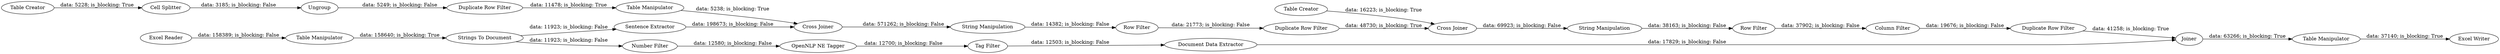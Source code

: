 digraph {
	"-3369799509285278059_43" [label="Number Filter"]
	"-3369799509285278059_33" [label="Tag Filter"]
	"-3369799509285278059_42" [label="Table Manipulator"]
	"-3369799509285278059_41" [label=Joiner]
	"-3369799509285278059_8" [label="String Manipulation"]
	"-3369799509285278059_27" [label="Table Manipulator"]
	"-3369799509285278059_1" [label="Excel Reader"]
	"-3369799509285278059_32" [label="OpenNLP NE Tagger"]
	"-3369799509285278059_14" [label="Row Filter"]
	"-3369799509285278059_15" [label="Column Filter"]
	"-3369799509285278059_10" [label="Row Filter"]
	"-3369799509285278059_2" [label="Table Manipulator"]
	"-3369799509285278059_19" [label="Cell Splitter"]
	"-3369799509285278059_46" [label="Document Data Extractor"]
	"-3369799509285278059_11" [label="Table Creator"]
	"-3369799509285278059_5" [label="Table Creator"]
	"-3369799509285278059_13" [label="String Manipulation"]
	"-3369799509285278059_16" [label="Duplicate Row Filter"]
	"-3369799509285278059_31" [label="Strings To Document"]
	"-3369799509285278059_20" [label=Ungroup]
	"-3369799509285278059_47" [label="Sentence Extractor"]
	"-3369799509285278059_18" [label="Excel Writer"]
	"-3369799509285278059_21" [label="Duplicate Row Filter"]
	"-3369799509285278059_12" [label="Cross Joiner"]
	"-3369799509285278059_7" [label="Cross Joiner"]
	"-3369799509285278059_44" [label="Duplicate Row Filter"]
	"-3369799509285278059_21" -> "-3369799509285278059_27" [label="data: 11478; is_blocking: True"]
	"-3369799509285278059_16" -> "-3369799509285278059_41" [label="data: 41258; is_blocking: True"]
	"-3369799509285278059_46" -> "-3369799509285278059_41" [label="data: 17829; is_blocking: False"]
	"-3369799509285278059_8" -> "-3369799509285278059_10" [label="data: 14382; is_blocking: False"]
	"-3369799509285278059_31" -> "-3369799509285278059_43" [label="data: 11923; is_blocking: False"]
	"-3369799509285278059_7" -> "-3369799509285278059_8" [label="data: 571262; is_blocking: False"]
	"-3369799509285278059_44" -> "-3369799509285278059_12" [label="data: 48730; is_blocking: True"]
	"-3369799509285278059_31" -> "-3369799509285278059_47" [label="data: 11923; is_blocking: False"]
	"-3369799509285278059_11" -> "-3369799509285278059_12" [label="data: 16223; is_blocking: True"]
	"-3369799509285278059_33" -> "-3369799509285278059_46" [label="data: 12503; is_blocking: False"]
	"-3369799509285278059_12" -> "-3369799509285278059_13" [label="data: 69923; is_blocking: False"]
	"-3369799509285278059_32" -> "-3369799509285278059_33" [label="data: 12700; is_blocking: False"]
	"-3369799509285278059_42" -> "-3369799509285278059_18" [label="data: 37140; is_blocking: True"]
	"-3369799509285278059_13" -> "-3369799509285278059_14" [label="data: 38163; is_blocking: False"]
	"-3369799509285278059_1" -> "-3369799509285278059_2" [label="data: 158389; is_blocking: False"]
	"-3369799509285278059_43" -> "-3369799509285278059_32" [label="data: 12580; is_blocking: False"]
	"-3369799509285278059_14" -> "-3369799509285278059_15" [label="data: 37902; is_blocking: False"]
	"-3369799509285278059_2" -> "-3369799509285278059_31" [label="data: 158640; is_blocking: True"]
	"-3369799509285278059_15" -> "-3369799509285278059_16" [label="data: 19676; is_blocking: False"]
	"-3369799509285278059_20" -> "-3369799509285278059_21" [label="data: 5249; is_blocking: False"]
	"-3369799509285278059_27" -> "-3369799509285278059_7" [label="data: 5238; is_blocking: True"]
	"-3369799509285278059_19" -> "-3369799509285278059_20" [label="data: 3185; is_blocking: False"]
	"-3369799509285278059_10" -> "-3369799509285278059_44" [label="data: 21773; is_blocking: False"]
	"-3369799509285278059_47" -> "-3369799509285278059_7" [label="data: 198673; is_blocking: False"]
	"-3369799509285278059_5" -> "-3369799509285278059_19" [label="data: 5228; is_blocking: True"]
	"-3369799509285278059_41" -> "-3369799509285278059_42" [label="data: 63266; is_blocking: True"]
	rankdir=LR
}
